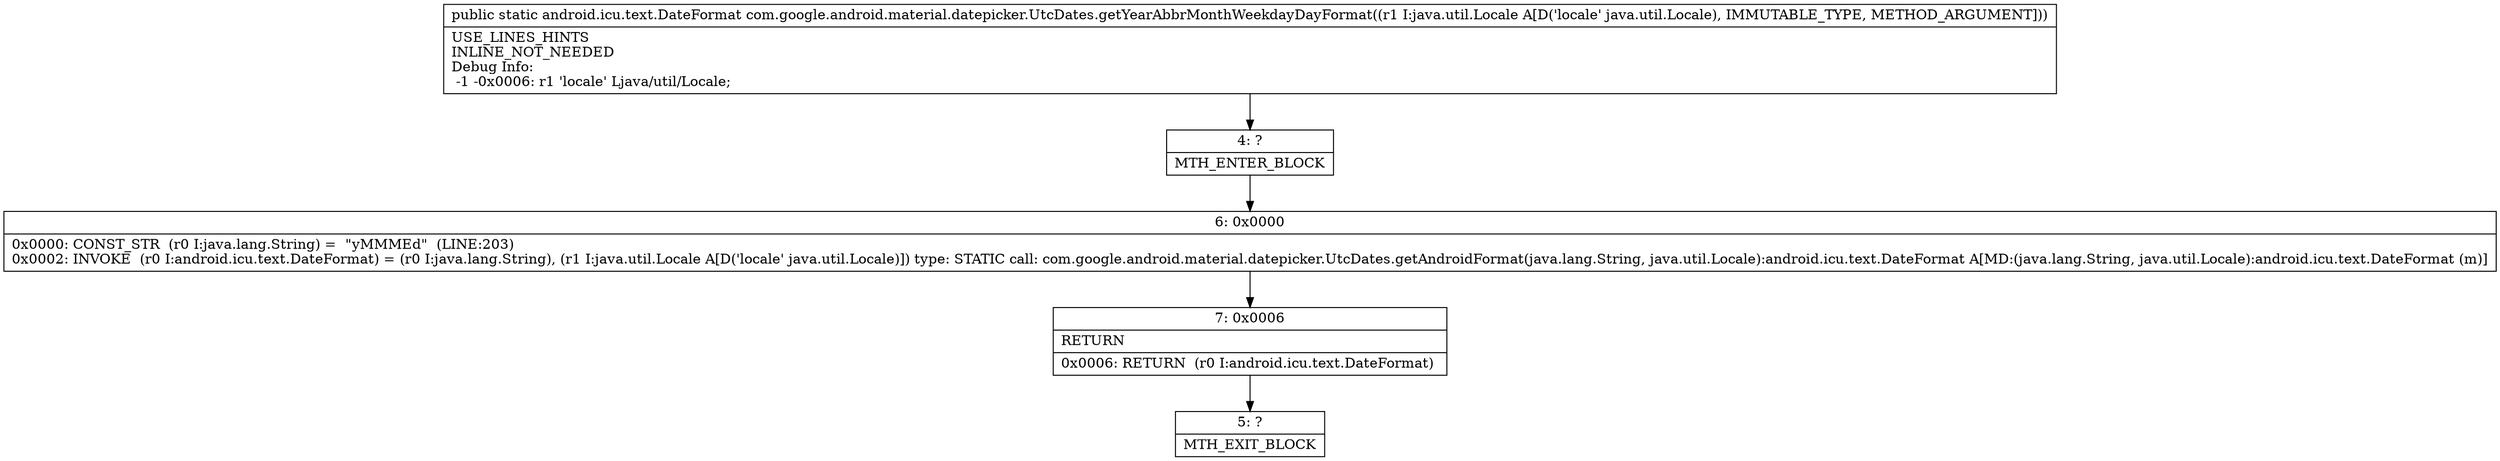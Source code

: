 digraph "CFG forcom.google.android.material.datepicker.UtcDates.getYearAbbrMonthWeekdayDayFormat(Ljava\/util\/Locale;)Landroid\/icu\/text\/DateFormat;" {
Node_4 [shape=record,label="{4\:\ ?|MTH_ENTER_BLOCK\l}"];
Node_6 [shape=record,label="{6\:\ 0x0000|0x0000: CONST_STR  (r0 I:java.lang.String) =  \"yMMMEd\"  (LINE:203)\l0x0002: INVOKE  (r0 I:android.icu.text.DateFormat) = (r0 I:java.lang.String), (r1 I:java.util.Locale A[D('locale' java.util.Locale)]) type: STATIC call: com.google.android.material.datepicker.UtcDates.getAndroidFormat(java.lang.String, java.util.Locale):android.icu.text.DateFormat A[MD:(java.lang.String, java.util.Locale):android.icu.text.DateFormat (m)]\l}"];
Node_7 [shape=record,label="{7\:\ 0x0006|RETURN\l|0x0006: RETURN  (r0 I:android.icu.text.DateFormat) \l}"];
Node_5 [shape=record,label="{5\:\ ?|MTH_EXIT_BLOCK\l}"];
MethodNode[shape=record,label="{public static android.icu.text.DateFormat com.google.android.material.datepicker.UtcDates.getYearAbbrMonthWeekdayDayFormat((r1 I:java.util.Locale A[D('locale' java.util.Locale), IMMUTABLE_TYPE, METHOD_ARGUMENT]))  | USE_LINES_HINTS\lINLINE_NOT_NEEDED\lDebug Info:\l  \-1 \-0x0006: r1 'locale' Ljava\/util\/Locale;\l}"];
MethodNode -> Node_4;Node_4 -> Node_6;
Node_6 -> Node_7;
Node_7 -> Node_5;
}

